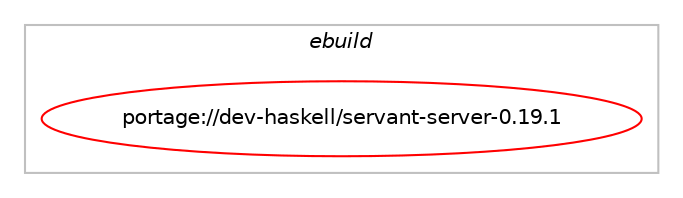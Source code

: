 digraph prolog {

# *************
# Graph options
# *************

newrank=true;
concentrate=true;
compound=true;
graph [rankdir=LR,fontname=Helvetica,fontsize=10,ranksep=1.5];#, ranksep=2.5, nodesep=0.2];
edge  [arrowhead=vee];
node  [fontname=Helvetica,fontsize=10];

# **********
# The ebuild
# **********

subgraph cluster_leftcol {
color=gray;
label=<<i>ebuild</i>>;
id [label="portage://dev-haskell/servant-server-0.19.1", color=red, width=4, href="../dev-haskell/servant-server-0.19.1.svg"];
}

# ****************
# The dependencies
# ****************

subgraph cluster_midcol {
color=gray;
label=<<i>dependencies</i>>;
subgraph cluster_compile {
fillcolor="#eeeeee";
style=filled;
label=<<i>compile</i>>;
# *** BEGIN UNKNOWN DEPENDENCY TYPE (TODO) ***
# id -> equal(use_conditional_group(positive,examples,portage://dev-haskell/servant-server-0.19.1,[package_dependency(portage://dev-haskell/servant-server-0.19.1,install,no,dev-haskell,warp,greaterequal,[3.2.25,,,3.2.25],any_same_slot,[use(optenable(profile),none)]),package_dependency(portage://dev-haskell/servant-server-0.19.1,install,no,dev-haskell,warp,smaller,[3.4,,,3.4],any_same_slot,[use(optenable(profile),none)])]))
# *** END UNKNOWN DEPENDENCY TYPE (TODO) ***

# *** BEGIN UNKNOWN DEPENDENCY TYPE (TODO) ***
# id -> equal(use_conditional_group(positive,hscolour,portage://dev-haskell/servant-server-0.19.1,[package_dependency(portage://dev-haskell/servant-server-0.19.1,install,no,dev-haskell,hscolour,none,[,,],[],[])]))
# *** END UNKNOWN DEPENDENCY TYPE (TODO) ***

# *** BEGIN UNKNOWN DEPENDENCY TYPE (TODO) ***
# id -> equal(use_conditional_group(positive,test,portage://dev-haskell/servant-server-0.19.1,[package_dependency(portage://dev-haskell/servant-server-0.19.1,install,no,dev-haskell,hspec,greaterequal,[2.6.0,,,2.6.0],[],[]),package_dependency(portage://dev-haskell/servant-server-0.19.1,install,no,dev-haskell,hspec,smaller,[2.10,,,2.10],[],[]),package_dependency(portage://dev-haskell/servant-server-0.19.1,install,no,dev-haskell,hspec-wai,greaterequal,[0.10.1,,,0.10.1],[],[]),package_dependency(portage://dev-haskell/servant-server-0.19.1,install,no,dev-haskell,hspec-wai,smaller,[0.12,,,0.12],[],[]),package_dependency(portage://dev-haskell/servant-server-0.19.1,install,no,dev-haskell,quickcheck,greaterequal,[2.12.6.1,,,2.12.6.1],[],[]),package_dependency(portage://dev-haskell/servant-server-0.19.1,install,no,dev-haskell,quickcheck,smaller,[2.15,,,2.15],[],[]),package_dependency(portage://dev-haskell/servant-server-0.19.1,install,no,dev-haskell,safe,none,[,,],[],[]),package_dependency(portage://dev-haskell/servant-server-0.19.1,install,no,dev-haskell,should-not-typecheck,greaterequal,[2.1.0,,,2.1.0],[],[]),package_dependency(portage://dev-haskell/servant-server-0.19.1,install,no,dev-haskell,should-not-typecheck,smaller,[2.2,,,2.2],[],[]),package_dependency(portage://dev-haskell/servant-server-0.19.1,install,no,dev-haskell,temporary,greaterequal,[1.3,,,1.3],[],[]),package_dependency(portage://dev-haskell/servant-server-0.19.1,install,no,dev-haskell,temporary,smaller,[1.4,,,1.4],[],[]),package_dependency(portage://dev-haskell/servant-server-0.19.1,install,no,dev-haskell,transformers-compat,none,[,,],[],[]),package_dependency(portage://dev-haskell/servant-server-0.19.1,install,no,dev-haskell,wai-extra,greaterequal,[3.0.24.3,,,3.0.24.3],[],[]),package_dependency(portage://dev-haskell/servant-server-0.19.1,install,no,dev-haskell,wai-extra,smaller,[3.2,,,3.2],[],[])]))
# *** END UNKNOWN DEPENDENCY TYPE (TODO) ***

# *** BEGIN UNKNOWN DEPENDENCY TYPE (TODO) ***
# id -> equal(package_dependency(portage://dev-haskell/servant-server-0.19.1,install,no,dev-haskell,aeson,greaterequal,[1.4.1.0,,,1.4.1.0],any_same_slot,[use(optenable(profile),none)]))
# *** END UNKNOWN DEPENDENCY TYPE (TODO) ***

# *** BEGIN UNKNOWN DEPENDENCY TYPE (TODO) ***
# id -> equal(package_dependency(portage://dev-haskell/servant-server-0.19.1,install,no,dev-haskell,aeson,smaller,[3,,,3],any_same_slot,[use(optenable(profile),none)]))
# *** END UNKNOWN DEPENDENCY TYPE (TODO) ***

# *** BEGIN UNKNOWN DEPENDENCY TYPE (TODO) ***
# id -> equal(package_dependency(portage://dev-haskell/servant-server-0.19.1,install,no,dev-haskell,base-compat,greaterequal,[0.10.5,,,0.10.5],any_same_slot,[use(optenable(profile),none)]))
# *** END UNKNOWN DEPENDENCY TYPE (TODO) ***

# *** BEGIN UNKNOWN DEPENDENCY TYPE (TODO) ***
# id -> equal(package_dependency(portage://dev-haskell/servant-server-0.19.1,install,no,dev-haskell,base-compat,smaller,[0.13,,,0.13],any_same_slot,[use(optenable(profile),none)]))
# *** END UNKNOWN DEPENDENCY TYPE (TODO) ***

# *** BEGIN UNKNOWN DEPENDENCY TYPE (TODO) ***
# id -> equal(package_dependency(portage://dev-haskell/servant-server-0.19.1,install,no,dev-haskell,base64-bytestring,greaterequal,[1.0.0.1,,,1.0.0.1],any_same_slot,[use(optenable(profile),none)]))
# *** END UNKNOWN DEPENDENCY TYPE (TODO) ***

# *** BEGIN UNKNOWN DEPENDENCY TYPE (TODO) ***
# id -> equal(package_dependency(portage://dev-haskell/servant-server-0.19.1,install,no,dev-haskell,base64-bytestring,smaller,[1.3,,,1.3],any_same_slot,[use(optenable(profile),none)]))
# *** END UNKNOWN DEPENDENCY TYPE (TODO) ***

# *** BEGIN UNKNOWN DEPENDENCY TYPE (TODO) ***
# id -> equal(package_dependency(portage://dev-haskell/servant-server-0.19.1,install,no,dev-haskell,cabal,greaterequal,[3.2.0.0,,,3.2.0.0],[],[]))
# *** END UNKNOWN DEPENDENCY TYPE (TODO) ***

# *** BEGIN UNKNOWN DEPENDENCY TYPE (TODO) ***
# id -> equal(package_dependency(portage://dev-haskell/servant-server-0.19.1,install,no,dev-haskell,constraints,greaterequal,[0.2,,,0.2],any_same_slot,[use(optenable(profile),none)]))
# *** END UNKNOWN DEPENDENCY TYPE (TODO) ***

# *** BEGIN UNKNOWN DEPENDENCY TYPE (TODO) ***
# id -> equal(package_dependency(portage://dev-haskell/servant-server-0.19.1,install,no,dev-haskell,constraints,smaller,[0.14,,,0.14],any_same_slot,[use(optenable(profile),none)]))
# *** END UNKNOWN DEPENDENCY TYPE (TODO) ***

# *** BEGIN UNKNOWN DEPENDENCY TYPE (TODO) ***
# id -> equal(package_dependency(portage://dev-haskell/servant-server-0.19.1,install,no,dev-haskell,http-api-data,greaterequal,[0.4.1,,,0.4.1],any_same_slot,[use(optenable(profile),none)]))
# *** END UNKNOWN DEPENDENCY TYPE (TODO) ***

# *** BEGIN UNKNOWN DEPENDENCY TYPE (TODO) ***
# id -> equal(package_dependency(portage://dev-haskell/servant-server-0.19.1,install,no,dev-haskell,http-api-data,smaller,[0.4.4,,,0.4.4],any_same_slot,[use(optenable(profile),none)]))
# *** END UNKNOWN DEPENDENCY TYPE (TODO) ***

# *** BEGIN UNKNOWN DEPENDENCY TYPE (TODO) ***
# id -> equal(package_dependency(portage://dev-haskell/servant-server-0.19.1,install,no,dev-haskell,http-media,greaterequal,[0.7.1.3,,,0.7.1.3],any_same_slot,[use(optenable(profile),none)]))
# *** END UNKNOWN DEPENDENCY TYPE (TODO) ***

# *** BEGIN UNKNOWN DEPENDENCY TYPE (TODO) ***
# id -> equal(package_dependency(portage://dev-haskell/servant-server-0.19.1,install,no,dev-haskell,http-media,smaller,[0.9,,,0.9],any_same_slot,[use(optenable(profile),none)]))
# *** END UNKNOWN DEPENDENCY TYPE (TODO) ***

# *** BEGIN UNKNOWN DEPENDENCY TYPE (TODO) ***
# id -> equal(package_dependency(portage://dev-haskell/servant-server-0.19.1,install,no,dev-haskell,http-types,greaterequal,[0.12.2,,,0.12.2],any_same_slot,[use(optenable(profile),none)]))
# *** END UNKNOWN DEPENDENCY TYPE (TODO) ***

# *** BEGIN UNKNOWN DEPENDENCY TYPE (TODO) ***
# id -> equal(package_dependency(portage://dev-haskell/servant-server-0.19.1,install,no,dev-haskell,http-types,smaller,[0.13,,,0.13],any_same_slot,[use(optenable(profile),none)]))
# *** END UNKNOWN DEPENDENCY TYPE (TODO) ***

# *** BEGIN UNKNOWN DEPENDENCY TYPE (TODO) ***
# id -> equal(package_dependency(portage://dev-haskell/servant-server-0.19.1,install,no,dev-haskell,monad-control,greaterequal,[1.0.2.3,,,1.0.2.3],any_same_slot,[use(optenable(profile),none)]))
# *** END UNKNOWN DEPENDENCY TYPE (TODO) ***

# *** BEGIN UNKNOWN DEPENDENCY TYPE (TODO) ***
# id -> equal(package_dependency(portage://dev-haskell/servant-server-0.19.1,install,no,dev-haskell,monad-control,smaller,[1.1,,,1.1],any_same_slot,[use(optenable(profile),none)]))
# *** END UNKNOWN DEPENDENCY TYPE (TODO) ***

# *** BEGIN UNKNOWN DEPENDENCY TYPE (TODO) ***
# id -> equal(package_dependency(portage://dev-haskell/servant-server-0.19.1,install,no,dev-haskell,network,greaterequal,[2.8,,,2.8],any_same_slot,[use(optenable(profile),none)]))
# *** END UNKNOWN DEPENDENCY TYPE (TODO) ***

# *** BEGIN UNKNOWN DEPENDENCY TYPE (TODO) ***
# id -> equal(package_dependency(portage://dev-haskell/servant-server-0.19.1,install,no,dev-haskell,network,smaller,[3.2,,,3.2],any_same_slot,[use(optenable(profile),none)]))
# *** END UNKNOWN DEPENDENCY TYPE (TODO) ***

# *** BEGIN UNKNOWN DEPENDENCY TYPE (TODO) ***
# id -> equal(package_dependency(portage://dev-haskell/servant-server-0.19.1,install,no,dev-haskell,network-uri,greaterequal,[2.6.1.0,,,2.6.1.0],any_same_slot,[use(optenable(profile),none)]))
# *** END UNKNOWN DEPENDENCY TYPE (TODO) ***

# *** BEGIN UNKNOWN DEPENDENCY TYPE (TODO) ***
# id -> equal(package_dependency(portage://dev-haskell/servant-server-0.19.1,install,no,dev-haskell,network-uri,smaller,[2.8,,,2.8],any_same_slot,[use(optenable(profile),none)]))
# *** END UNKNOWN DEPENDENCY TYPE (TODO) ***

# *** BEGIN UNKNOWN DEPENDENCY TYPE (TODO) ***
# id -> equal(package_dependency(portage://dev-haskell/servant-server-0.19.1,install,no,dev-haskell,resourcet,greaterequal,[1.2.2,,,1.2.2],any_same_slot,[use(optenable(profile),none)]))
# *** END UNKNOWN DEPENDENCY TYPE (TODO) ***

# *** BEGIN UNKNOWN DEPENDENCY TYPE (TODO) ***
# id -> equal(package_dependency(portage://dev-haskell/servant-server-0.19.1,install,no,dev-haskell,resourcet,smaller,[1.3,,,1.3],any_same_slot,[use(optenable(profile),none)]))
# *** END UNKNOWN DEPENDENCY TYPE (TODO) ***

# *** BEGIN UNKNOWN DEPENDENCY TYPE (TODO) ***
# id -> equal(package_dependency(portage://dev-haskell/servant-server-0.19.1,install,no,dev-haskell,servant,greaterequal,[0.19,,,0.19],any_same_slot,[use(optenable(profile),none)]))
# *** END UNKNOWN DEPENDENCY TYPE (TODO) ***

# *** BEGIN UNKNOWN DEPENDENCY TYPE (TODO) ***
# id -> equal(package_dependency(portage://dev-haskell/servant-server-0.19.1,install,no,dev-haskell,sop-core,greaterequal,[0.4.0.0,,,0.4.0.0],any_same_slot,[use(optenable(profile),none)]))
# *** END UNKNOWN DEPENDENCY TYPE (TODO) ***

# *** BEGIN UNKNOWN DEPENDENCY TYPE (TODO) ***
# id -> equal(package_dependency(portage://dev-haskell/servant-server-0.19.1,install,no,dev-haskell,sop-core,smaller,[0.6,,,0.6],any_same_slot,[use(optenable(profile),none)]))
# *** END UNKNOWN DEPENDENCY TYPE (TODO) ***

# *** BEGIN UNKNOWN DEPENDENCY TYPE (TODO) ***
# id -> equal(package_dependency(portage://dev-haskell/servant-server-0.19.1,install,no,dev-haskell,string-conversions,greaterequal,[0.4.0.1,,,0.4.0.1],any_same_slot,[use(optenable(profile),none)]))
# *** END UNKNOWN DEPENDENCY TYPE (TODO) ***

# *** BEGIN UNKNOWN DEPENDENCY TYPE (TODO) ***
# id -> equal(package_dependency(portage://dev-haskell/servant-server-0.19.1,install,no,dev-haskell,string-conversions,smaller,[0.5,,,0.5],any_same_slot,[use(optenable(profile),none)]))
# *** END UNKNOWN DEPENDENCY TYPE (TODO) ***

# *** BEGIN UNKNOWN DEPENDENCY TYPE (TODO) ***
# id -> equal(package_dependency(portage://dev-haskell/servant-server-0.19.1,install,no,dev-haskell,tagged,greaterequal,[0.8.6,,,0.8.6],any_same_slot,[use(optenable(profile),none)]))
# *** END UNKNOWN DEPENDENCY TYPE (TODO) ***

# *** BEGIN UNKNOWN DEPENDENCY TYPE (TODO) ***
# id -> equal(package_dependency(portage://dev-haskell/servant-server-0.19.1,install,no,dev-haskell,tagged,smaller,[0.9,,,0.9],any_same_slot,[use(optenable(profile),none)]))
# *** END UNKNOWN DEPENDENCY TYPE (TODO) ***

# *** BEGIN UNKNOWN DEPENDENCY TYPE (TODO) ***
# id -> equal(package_dependency(portage://dev-haskell/servant-server-0.19.1,install,no,dev-haskell,transformers-base,greaterequal,[0.4.5.2,,,0.4.5.2],any_same_slot,[use(optenable(profile),none)]))
# *** END UNKNOWN DEPENDENCY TYPE (TODO) ***

# *** BEGIN UNKNOWN DEPENDENCY TYPE (TODO) ***
# id -> equal(package_dependency(portage://dev-haskell/servant-server-0.19.1,install,no,dev-haskell,transformers-base,smaller,[0.5,,,0.5],any_same_slot,[use(optenable(profile),none)]))
# *** END UNKNOWN DEPENDENCY TYPE (TODO) ***

# *** BEGIN UNKNOWN DEPENDENCY TYPE (TODO) ***
# id -> equal(package_dependency(portage://dev-haskell/servant-server-0.19.1,install,no,dev-haskell,wai,greaterequal,[3.2.1.2,,,3.2.1.2],any_same_slot,[use(optenable(profile),none)]))
# *** END UNKNOWN DEPENDENCY TYPE (TODO) ***

# *** BEGIN UNKNOWN DEPENDENCY TYPE (TODO) ***
# id -> equal(package_dependency(portage://dev-haskell/servant-server-0.19.1,install,no,dev-haskell,wai,smaller,[3.3,,,3.3],any_same_slot,[use(optenable(profile),none)]))
# *** END UNKNOWN DEPENDENCY TYPE (TODO) ***

# *** BEGIN UNKNOWN DEPENDENCY TYPE (TODO) ***
# id -> equal(package_dependency(portage://dev-haskell/servant-server-0.19.1,install,no,dev-haskell,wai-app-static,greaterequal,[3.1.6.2,,,3.1.6.2],any_same_slot,[use(optenable(profile),none)]))
# *** END UNKNOWN DEPENDENCY TYPE (TODO) ***

# *** BEGIN UNKNOWN DEPENDENCY TYPE (TODO) ***
# id -> equal(package_dependency(portage://dev-haskell/servant-server-0.19.1,install,no,dev-haskell,wai-app-static,smaller,[3.2,,,3.2],any_same_slot,[use(optenable(profile),none)]))
# *** END UNKNOWN DEPENDENCY TYPE (TODO) ***

# *** BEGIN UNKNOWN DEPENDENCY TYPE (TODO) ***
# id -> equal(package_dependency(portage://dev-haskell/servant-server-0.19.1,install,no,dev-haskell,word8,greaterequal,[0.1.3,,,0.1.3],any_same_slot,[use(optenable(profile),none)]))
# *** END UNKNOWN DEPENDENCY TYPE (TODO) ***

# *** BEGIN UNKNOWN DEPENDENCY TYPE (TODO) ***
# id -> equal(package_dependency(portage://dev-haskell/servant-server-0.19.1,install,no,dev-haskell,word8,smaller,[0.2,,,0.2],any_same_slot,[use(optenable(profile),none)]))
# *** END UNKNOWN DEPENDENCY TYPE (TODO) ***

# *** BEGIN UNKNOWN DEPENDENCY TYPE (TODO) ***
# id -> equal(package_dependency(portage://dev-haskell/servant-server-0.19.1,install,no,dev-lang,ghc,greaterequal,[8.10.1,,,8.10.1],any_same_slot,[]))
# *** END UNKNOWN DEPENDENCY TYPE (TODO) ***

}
subgraph cluster_compileandrun {
fillcolor="#eeeeee";
style=filled;
label=<<i>compile and run</i>>;
}
subgraph cluster_run {
fillcolor="#eeeeee";
style=filled;
label=<<i>run</i>>;
# *** BEGIN UNKNOWN DEPENDENCY TYPE (TODO) ***
# id -> equal(use_conditional_group(positive,examples,portage://dev-haskell/servant-server-0.19.1,[package_dependency(portage://dev-haskell/servant-server-0.19.1,run,no,dev-haskell,warp,greaterequal,[3.2.25,,,3.2.25],any_same_slot,[use(optenable(profile),none)]),package_dependency(portage://dev-haskell/servant-server-0.19.1,run,no,dev-haskell,warp,smaller,[3.4,,,3.4],any_same_slot,[use(optenable(profile),none)])]))
# *** END UNKNOWN DEPENDENCY TYPE (TODO) ***

# *** BEGIN UNKNOWN DEPENDENCY TYPE (TODO) ***
# id -> equal(package_dependency(portage://dev-haskell/servant-server-0.19.1,run,no,dev-haskell,aeson,greaterequal,[1.4.1.0,,,1.4.1.0],any_same_slot,[use(optenable(profile),none)]))
# *** END UNKNOWN DEPENDENCY TYPE (TODO) ***

# *** BEGIN UNKNOWN DEPENDENCY TYPE (TODO) ***
# id -> equal(package_dependency(portage://dev-haskell/servant-server-0.19.1,run,no,dev-haskell,aeson,smaller,[3,,,3],any_same_slot,[use(optenable(profile),none)]))
# *** END UNKNOWN DEPENDENCY TYPE (TODO) ***

# *** BEGIN UNKNOWN DEPENDENCY TYPE (TODO) ***
# id -> equal(package_dependency(portage://dev-haskell/servant-server-0.19.1,run,no,dev-haskell,base-compat,greaterequal,[0.10.5,,,0.10.5],any_same_slot,[use(optenable(profile),none)]))
# *** END UNKNOWN DEPENDENCY TYPE (TODO) ***

# *** BEGIN UNKNOWN DEPENDENCY TYPE (TODO) ***
# id -> equal(package_dependency(portage://dev-haskell/servant-server-0.19.1,run,no,dev-haskell,base-compat,smaller,[0.13,,,0.13],any_same_slot,[use(optenable(profile),none)]))
# *** END UNKNOWN DEPENDENCY TYPE (TODO) ***

# *** BEGIN UNKNOWN DEPENDENCY TYPE (TODO) ***
# id -> equal(package_dependency(portage://dev-haskell/servant-server-0.19.1,run,no,dev-haskell,base64-bytestring,greaterequal,[1.0.0.1,,,1.0.0.1],any_same_slot,[use(optenable(profile),none)]))
# *** END UNKNOWN DEPENDENCY TYPE (TODO) ***

# *** BEGIN UNKNOWN DEPENDENCY TYPE (TODO) ***
# id -> equal(package_dependency(portage://dev-haskell/servant-server-0.19.1,run,no,dev-haskell,base64-bytestring,smaller,[1.3,,,1.3],any_same_slot,[use(optenable(profile),none)]))
# *** END UNKNOWN DEPENDENCY TYPE (TODO) ***

# *** BEGIN UNKNOWN DEPENDENCY TYPE (TODO) ***
# id -> equal(package_dependency(portage://dev-haskell/servant-server-0.19.1,run,no,dev-haskell,constraints,greaterequal,[0.2,,,0.2],any_same_slot,[use(optenable(profile),none)]))
# *** END UNKNOWN DEPENDENCY TYPE (TODO) ***

# *** BEGIN UNKNOWN DEPENDENCY TYPE (TODO) ***
# id -> equal(package_dependency(portage://dev-haskell/servant-server-0.19.1,run,no,dev-haskell,constraints,smaller,[0.14,,,0.14],any_same_slot,[use(optenable(profile),none)]))
# *** END UNKNOWN DEPENDENCY TYPE (TODO) ***

# *** BEGIN UNKNOWN DEPENDENCY TYPE (TODO) ***
# id -> equal(package_dependency(portage://dev-haskell/servant-server-0.19.1,run,no,dev-haskell,http-api-data,greaterequal,[0.4.1,,,0.4.1],any_same_slot,[use(optenable(profile),none)]))
# *** END UNKNOWN DEPENDENCY TYPE (TODO) ***

# *** BEGIN UNKNOWN DEPENDENCY TYPE (TODO) ***
# id -> equal(package_dependency(portage://dev-haskell/servant-server-0.19.1,run,no,dev-haskell,http-api-data,smaller,[0.4.4,,,0.4.4],any_same_slot,[use(optenable(profile),none)]))
# *** END UNKNOWN DEPENDENCY TYPE (TODO) ***

# *** BEGIN UNKNOWN DEPENDENCY TYPE (TODO) ***
# id -> equal(package_dependency(portage://dev-haskell/servant-server-0.19.1,run,no,dev-haskell,http-media,greaterequal,[0.7.1.3,,,0.7.1.3],any_same_slot,[use(optenable(profile),none)]))
# *** END UNKNOWN DEPENDENCY TYPE (TODO) ***

# *** BEGIN UNKNOWN DEPENDENCY TYPE (TODO) ***
# id -> equal(package_dependency(portage://dev-haskell/servant-server-0.19.1,run,no,dev-haskell,http-media,smaller,[0.9,,,0.9],any_same_slot,[use(optenable(profile),none)]))
# *** END UNKNOWN DEPENDENCY TYPE (TODO) ***

# *** BEGIN UNKNOWN DEPENDENCY TYPE (TODO) ***
# id -> equal(package_dependency(portage://dev-haskell/servant-server-0.19.1,run,no,dev-haskell,http-types,greaterequal,[0.12.2,,,0.12.2],any_same_slot,[use(optenable(profile),none)]))
# *** END UNKNOWN DEPENDENCY TYPE (TODO) ***

# *** BEGIN UNKNOWN DEPENDENCY TYPE (TODO) ***
# id -> equal(package_dependency(portage://dev-haskell/servant-server-0.19.1,run,no,dev-haskell,http-types,smaller,[0.13,,,0.13],any_same_slot,[use(optenable(profile),none)]))
# *** END UNKNOWN DEPENDENCY TYPE (TODO) ***

# *** BEGIN UNKNOWN DEPENDENCY TYPE (TODO) ***
# id -> equal(package_dependency(portage://dev-haskell/servant-server-0.19.1,run,no,dev-haskell,monad-control,greaterequal,[1.0.2.3,,,1.0.2.3],any_same_slot,[use(optenable(profile),none)]))
# *** END UNKNOWN DEPENDENCY TYPE (TODO) ***

# *** BEGIN UNKNOWN DEPENDENCY TYPE (TODO) ***
# id -> equal(package_dependency(portage://dev-haskell/servant-server-0.19.1,run,no,dev-haskell,monad-control,smaller,[1.1,,,1.1],any_same_slot,[use(optenable(profile),none)]))
# *** END UNKNOWN DEPENDENCY TYPE (TODO) ***

# *** BEGIN UNKNOWN DEPENDENCY TYPE (TODO) ***
# id -> equal(package_dependency(portage://dev-haskell/servant-server-0.19.1,run,no,dev-haskell,network,greaterequal,[2.8,,,2.8],any_same_slot,[use(optenable(profile),none)]))
# *** END UNKNOWN DEPENDENCY TYPE (TODO) ***

# *** BEGIN UNKNOWN DEPENDENCY TYPE (TODO) ***
# id -> equal(package_dependency(portage://dev-haskell/servant-server-0.19.1,run,no,dev-haskell,network,smaller,[3.2,,,3.2],any_same_slot,[use(optenable(profile),none)]))
# *** END UNKNOWN DEPENDENCY TYPE (TODO) ***

# *** BEGIN UNKNOWN DEPENDENCY TYPE (TODO) ***
# id -> equal(package_dependency(portage://dev-haskell/servant-server-0.19.1,run,no,dev-haskell,network-uri,greaterequal,[2.6.1.0,,,2.6.1.0],any_same_slot,[use(optenable(profile),none)]))
# *** END UNKNOWN DEPENDENCY TYPE (TODO) ***

# *** BEGIN UNKNOWN DEPENDENCY TYPE (TODO) ***
# id -> equal(package_dependency(portage://dev-haskell/servant-server-0.19.1,run,no,dev-haskell,network-uri,smaller,[2.8,,,2.8],any_same_slot,[use(optenable(profile),none)]))
# *** END UNKNOWN DEPENDENCY TYPE (TODO) ***

# *** BEGIN UNKNOWN DEPENDENCY TYPE (TODO) ***
# id -> equal(package_dependency(portage://dev-haskell/servant-server-0.19.1,run,no,dev-haskell,resourcet,greaterequal,[1.2.2,,,1.2.2],any_same_slot,[use(optenable(profile),none)]))
# *** END UNKNOWN DEPENDENCY TYPE (TODO) ***

# *** BEGIN UNKNOWN DEPENDENCY TYPE (TODO) ***
# id -> equal(package_dependency(portage://dev-haskell/servant-server-0.19.1,run,no,dev-haskell,resourcet,smaller,[1.3,,,1.3],any_same_slot,[use(optenable(profile),none)]))
# *** END UNKNOWN DEPENDENCY TYPE (TODO) ***

# *** BEGIN UNKNOWN DEPENDENCY TYPE (TODO) ***
# id -> equal(package_dependency(portage://dev-haskell/servant-server-0.19.1,run,no,dev-haskell,servant,greaterequal,[0.19,,,0.19],any_same_slot,[use(optenable(profile),none)]))
# *** END UNKNOWN DEPENDENCY TYPE (TODO) ***

# *** BEGIN UNKNOWN DEPENDENCY TYPE (TODO) ***
# id -> equal(package_dependency(portage://dev-haskell/servant-server-0.19.1,run,no,dev-haskell,sop-core,greaterequal,[0.4.0.0,,,0.4.0.0],any_same_slot,[use(optenable(profile),none)]))
# *** END UNKNOWN DEPENDENCY TYPE (TODO) ***

# *** BEGIN UNKNOWN DEPENDENCY TYPE (TODO) ***
# id -> equal(package_dependency(portage://dev-haskell/servant-server-0.19.1,run,no,dev-haskell,sop-core,smaller,[0.6,,,0.6],any_same_slot,[use(optenable(profile),none)]))
# *** END UNKNOWN DEPENDENCY TYPE (TODO) ***

# *** BEGIN UNKNOWN DEPENDENCY TYPE (TODO) ***
# id -> equal(package_dependency(portage://dev-haskell/servant-server-0.19.1,run,no,dev-haskell,string-conversions,greaterequal,[0.4.0.1,,,0.4.0.1],any_same_slot,[use(optenable(profile),none)]))
# *** END UNKNOWN DEPENDENCY TYPE (TODO) ***

# *** BEGIN UNKNOWN DEPENDENCY TYPE (TODO) ***
# id -> equal(package_dependency(portage://dev-haskell/servant-server-0.19.1,run,no,dev-haskell,string-conversions,smaller,[0.5,,,0.5],any_same_slot,[use(optenable(profile),none)]))
# *** END UNKNOWN DEPENDENCY TYPE (TODO) ***

# *** BEGIN UNKNOWN DEPENDENCY TYPE (TODO) ***
# id -> equal(package_dependency(portage://dev-haskell/servant-server-0.19.1,run,no,dev-haskell,tagged,greaterequal,[0.8.6,,,0.8.6],any_same_slot,[use(optenable(profile),none)]))
# *** END UNKNOWN DEPENDENCY TYPE (TODO) ***

# *** BEGIN UNKNOWN DEPENDENCY TYPE (TODO) ***
# id -> equal(package_dependency(portage://dev-haskell/servant-server-0.19.1,run,no,dev-haskell,tagged,smaller,[0.9,,,0.9],any_same_slot,[use(optenable(profile),none)]))
# *** END UNKNOWN DEPENDENCY TYPE (TODO) ***

# *** BEGIN UNKNOWN DEPENDENCY TYPE (TODO) ***
# id -> equal(package_dependency(portage://dev-haskell/servant-server-0.19.1,run,no,dev-haskell,transformers-base,greaterequal,[0.4.5.2,,,0.4.5.2],any_same_slot,[use(optenable(profile),none)]))
# *** END UNKNOWN DEPENDENCY TYPE (TODO) ***

# *** BEGIN UNKNOWN DEPENDENCY TYPE (TODO) ***
# id -> equal(package_dependency(portage://dev-haskell/servant-server-0.19.1,run,no,dev-haskell,transformers-base,smaller,[0.5,,,0.5],any_same_slot,[use(optenable(profile),none)]))
# *** END UNKNOWN DEPENDENCY TYPE (TODO) ***

# *** BEGIN UNKNOWN DEPENDENCY TYPE (TODO) ***
# id -> equal(package_dependency(portage://dev-haskell/servant-server-0.19.1,run,no,dev-haskell,wai,greaterequal,[3.2.1.2,,,3.2.1.2],any_same_slot,[use(optenable(profile),none)]))
# *** END UNKNOWN DEPENDENCY TYPE (TODO) ***

# *** BEGIN UNKNOWN DEPENDENCY TYPE (TODO) ***
# id -> equal(package_dependency(portage://dev-haskell/servant-server-0.19.1,run,no,dev-haskell,wai,smaller,[3.3,,,3.3],any_same_slot,[use(optenable(profile),none)]))
# *** END UNKNOWN DEPENDENCY TYPE (TODO) ***

# *** BEGIN UNKNOWN DEPENDENCY TYPE (TODO) ***
# id -> equal(package_dependency(portage://dev-haskell/servant-server-0.19.1,run,no,dev-haskell,wai-app-static,greaterequal,[3.1.6.2,,,3.1.6.2],any_same_slot,[use(optenable(profile),none)]))
# *** END UNKNOWN DEPENDENCY TYPE (TODO) ***

# *** BEGIN UNKNOWN DEPENDENCY TYPE (TODO) ***
# id -> equal(package_dependency(portage://dev-haskell/servant-server-0.19.1,run,no,dev-haskell,wai-app-static,smaller,[3.2,,,3.2],any_same_slot,[use(optenable(profile),none)]))
# *** END UNKNOWN DEPENDENCY TYPE (TODO) ***

# *** BEGIN UNKNOWN DEPENDENCY TYPE (TODO) ***
# id -> equal(package_dependency(portage://dev-haskell/servant-server-0.19.1,run,no,dev-haskell,word8,greaterequal,[0.1.3,,,0.1.3],any_same_slot,[use(optenable(profile),none)]))
# *** END UNKNOWN DEPENDENCY TYPE (TODO) ***

# *** BEGIN UNKNOWN DEPENDENCY TYPE (TODO) ***
# id -> equal(package_dependency(portage://dev-haskell/servant-server-0.19.1,run,no,dev-haskell,word8,smaller,[0.2,,,0.2],any_same_slot,[use(optenable(profile),none)]))
# *** END UNKNOWN DEPENDENCY TYPE (TODO) ***

# *** BEGIN UNKNOWN DEPENDENCY TYPE (TODO) ***
# id -> equal(package_dependency(portage://dev-haskell/servant-server-0.19.1,run,no,dev-lang,ghc,greaterequal,[8.10.1,,,8.10.1],any_same_slot,[]))
# *** END UNKNOWN DEPENDENCY TYPE (TODO) ***

# *** BEGIN UNKNOWN DEPENDENCY TYPE (TODO) ***
# id -> equal(package_dependency(portage://dev-haskell/servant-server-0.19.1,run,no,dev-lang,ghc,none,[,,],any_same_slot,[use(optenable(profile),none)]))
# *** END UNKNOWN DEPENDENCY TYPE (TODO) ***

}
}

# **************
# The candidates
# **************

subgraph cluster_choices {
rank=same;
color=gray;
label=<<i>candidates</i>>;

}

}
